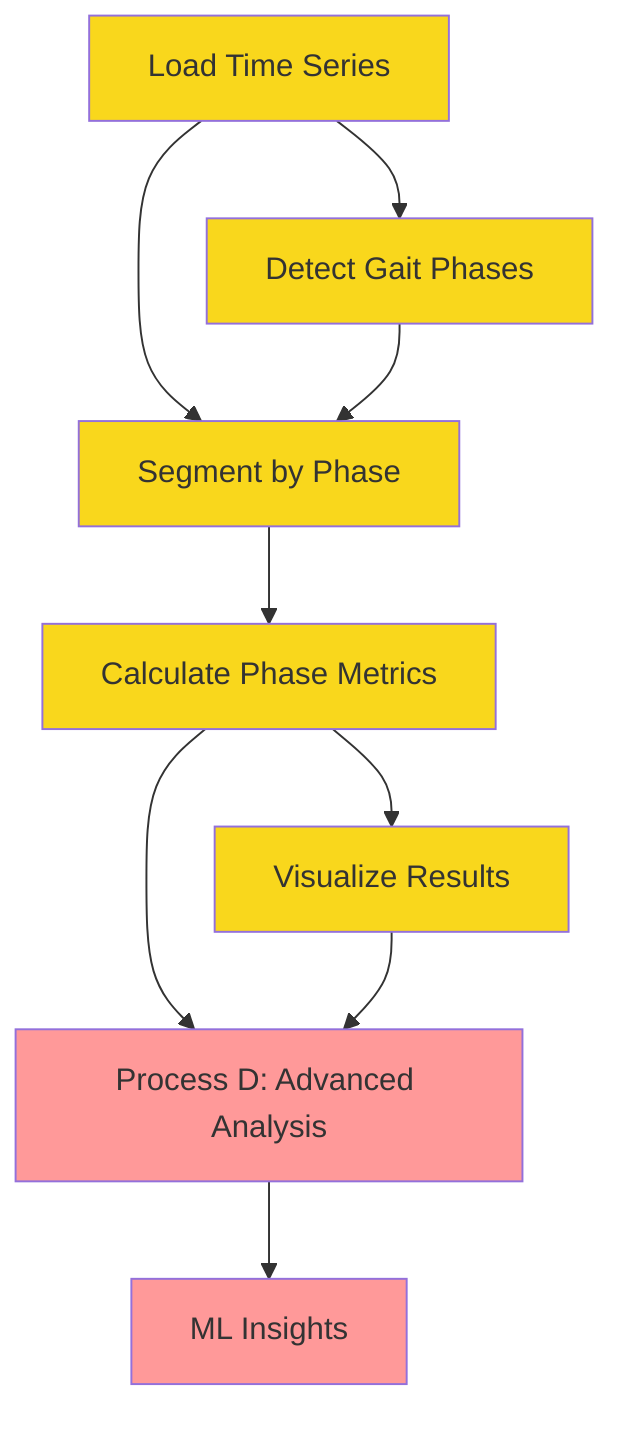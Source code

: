 graph TD
    A[Load Time Series] --> B[Detect Gait Phases]
    A --> C[Segment by Phase]
    B --> C
    C --> D[Calculate Phase Metrics]
    D --> E[Visualize Results]
    D --> F[Process D: Advanced Analysis]
    E --> F
    F --> G[ML Insights]

    style A fill:#f9d71c
    style B fill:#f9d71c
    style C fill:#f9d71c
    style D fill:#f9d71c
    style E fill:#f9d71c
    style F fill:#ff9999
    style G fill:#ff9999
